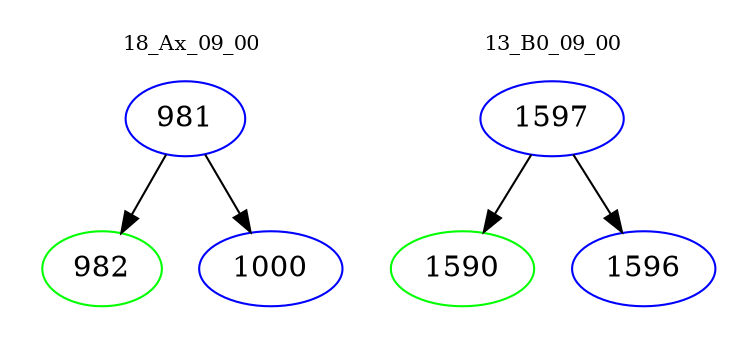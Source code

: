 digraph{
subgraph cluster_0 {
color = white
label = "18_Ax_09_00";
fontsize=10;
T0_981 [label="981", color="blue"]
T0_981 -> T0_982 [color="black"]
T0_982 [label="982", color="green"]
T0_981 -> T0_1000 [color="black"]
T0_1000 [label="1000", color="blue"]
}
subgraph cluster_1 {
color = white
label = "13_B0_09_00";
fontsize=10;
T1_1597 [label="1597", color="blue"]
T1_1597 -> T1_1590 [color="black"]
T1_1590 [label="1590", color="green"]
T1_1597 -> T1_1596 [color="black"]
T1_1596 [label="1596", color="blue"]
}
}
